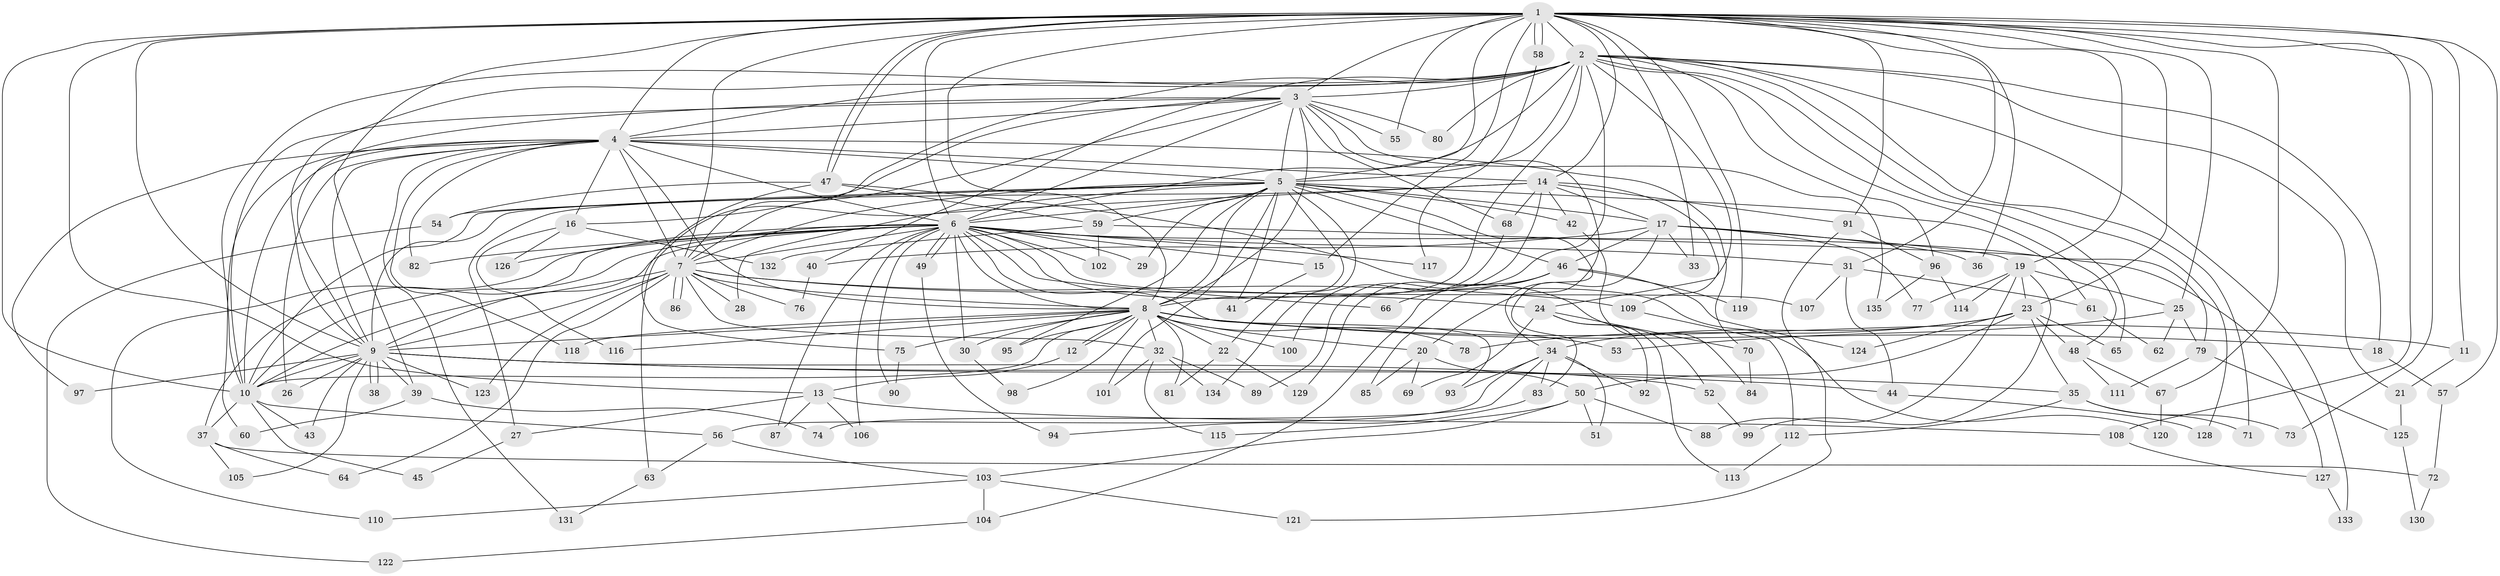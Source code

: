 // coarse degree distribution, {4: 0.09259259259259259, 23: 0.018518518518518517, 7: 0.07407407407407407, 20: 0.018518518518518517, 6: 0.07407407407407407, 2: 0.12962962962962962, 5: 0.14814814814814814, 3: 0.2222222222222222, 9: 0.037037037037037035, 24: 0.018518518518518517, 8: 0.018518518518518517, 14: 0.018518518518518517, 1: 0.037037037037037035, 18: 0.018518518518518517, 11: 0.018518518518518517, 16: 0.018518518518518517, 13: 0.037037037037037035}
// Generated by graph-tools (version 1.1) at 2025/36/03/04/25 23:36:27]
// undirected, 135 vertices, 295 edges
graph export_dot {
  node [color=gray90,style=filled];
  1;
  2;
  3;
  4;
  5;
  6;
  7;
  8;
  9;
  10;
  11;
  12;
  13;
  14;
  15;
  16;
  17;
  18;
  19;
  20;
  21;
  22;
  23;
  24;
  25;
  26;
  27;
  28;
  29;
  30;
  31;
  32;
  33;
  34;
  35;
  36;
  37;
  38;
  39;
  40;
  41;
  42;
  43;
  44;
  45;
  46;
  47;
  48;
  49;
  50;
  51;
  52;
  53;
  54;
  55;
  56;
  57;
  58;
  59;
  60;
  61;
  62;
  63;
  64;
  65;
  66;
  67;
  68;
  69;
  70;
  71;
  72;
  73;
  74;
  75;
  76;
  77;
  78;
  79;
  80;
  81;
  82;
  83;
  84;
  85;
  86;
  87;
  88;
  89;
  90;
  91;
  92;
  93;
  94;
  95;
  96;
  97;
  98;
  99;
  100;
  101;
  102;
  103;
  104;
  105;
  106;
  107;
  108;
  109;
  110;
  111;
  112;
  113;
  114;
  115;
  116;
  117;
  118;
  119;
  120;
  121;
  122;
  123;
  124;
  125;
  126;
  127;
  128;
  129;
  130;
  131;
  132;
  133;
  134;
  135;
  1 -- 2;
  1 -- 3;
  1 -- 4;
  1 -- 5;
  1 -- 6;
  1 -- 7;
  1 -- 8;
  1 -- 9;
  1 -- 10;
  1 -- 11;
  1 -- 13;
  1 -- 14;
  1 -- 15;
  1 -- 19;
  1 -- 23;
  1 -- 25;
  1 -- 31;
  1 -- 33;
  1 -- 36;
  1 -- 39;
  1 -- 47;
  1 -- 47;
  1 -- 55;
  1 -- 57;
  1 -- 58;
  1 -- 58;
  1 -- 67;
  1 -- 73;
  1 -- 91;
  1 -- 108;
  1 -- 119;
  2 -- 3;
  2 -- 4;
  2 -- 5;
  2 -- 6;
  2 -- 7;
  2 -- 8;
  2 -- 9;
  2 -- 10;
  2 -- 18;
  2 -- 21;
  2 -- 24;
  2 -- 40;
  2 -- 48;
  2 -- 65;
  2 -- 71;
  2 -- 80;
  2 -- 96;
  2 -- 128;
  2 -- 129;
  2 -- 133;
  3 -- 4;
  3 -- 5;
  3 -- 6;
  3 -- 7;
  3 -- 8;
  3 -- 9;
  3 -- 10;
  3 -- 16;
  3 -- 20;
  3 -- 55;
  3 -- 68;
  3 -- 80;
  3 -- 135;
  4 -- 5;
  4 -- 6;
  4 -- 7;
  4 -- 8;
  4 -- 9;
  4 -- 10;
  4 -- 14;
  4 -- 16;
  4 -- 26;
  4 -- 60;
  4 -- 70;
  4 -- 82;
  4 -- 97;
  4 -- 118;
  4 -- 131;
  5 -- 6;
  5 -- 7;
  5 -- 8;
  5 -- 9;
  5 -- 10;
  5 -- 17;
  5 -- 22;
  5 -- 28;
  5 -- 29;
  5 -- 34;
  5 -- 41;
  5 -- 42;
  5 -- 46;
  5 -- 54;
  5 -- 59;
  5 -- 61;
  5 -- 95;
  5 -- 101;
  5 -- 134;
  6 -- 7;
  6 -- 8;
  6 -- 9;
  6 -- 10;
  6 -- 15;
  6 -- 29;
  6 -- 30;
  6 -- 31;
  6 -- 37;
  6 -- 49;
  6 -- 49;
  6 -- 66;
  6 -- 82;
  6 -- 87;
  6 -- 90;
  6 -- 93;
  6 -- 102;
  6 -- 106;
  6 -- 107;
  6 -- 110;
  6 -- 117;
  6 -- 120;
  6 -- 126;
  6 -- 127;
  7 -- 8;
  7 -- 9;
  7 -- 10;
  7 -- 24;
  7 -- 28;
  7 -- 32;
  7 -- 64;
  7 -- 76;
  7 -- 86;
  7 -- 86;
  7 -- 109;
  7 -- 123;
  8 -- 9;
  8 -- 10;
  8 -- 11;
  8 -- 12;
  8 -- 12;
  8 -- 18;
  8 -- 20;
  8 -- 22;
  8 -- 30;
  8 -- 32;
  8 -- 53;
  8 -- 75;
  8 -- 78;
  8 -- 81;
  8 -- 95;
  8 -- 98;
  8 -- 100;
  8 -- 116;
  8 -- 118;
  9 -- 10;
  9 -- 26;
  9 -- 35;
  9 -- 38;
  9 -- 38;
  9 -- 39;
  9 -- 43;
  9 -- 44;
  9 -- 52;
  9 -- 97;
  9 -- 105;
  9 -- 123;
  10 -- 37;
  10 -- 43;
  10 -- 45;
  10 -- 56;
  11 -- 21;
  12 -- 13;
  13 -- 27;
  13 -- 87;
  13 -- 106;
  13 -- 108;
  14 -- 17;
  14 -- 27;
  14 -- 42;
  14 -- 63;
  14 -- 68;
  14 -- 89;
  14 -- 91;
  14 -- 109;
  15 -- 41;
  16 -- 116;
  16 -- 126;
  16 -- 132;
  17 -- 19;
  17 -- 33;
  17 -- 36;
  17 -- 40;
  17 -- 46;
  17 -- 77;
  17 -- 83;
  18 -- 57;
  19 -- 23;
  19 -- 25;
  19 -- 77;
  19 -- 88;
  19 -- 99;
  19 -- 114;
  20 -- 50;
  20 -- 69;
  20 -- 85;
  21 -- 125;
  22 -- 81;
  22 -- 129;
  23 -- 34;
  23 -- 35;
  23 -- 48;
  23 -- 50;
  23 -- 65;
  23 -- 78;
  23 -- 124;
  24 -- 69;
  24 -- 70;
  24 -- 92;
  24 -- 113;
  25 -- 53;
  25 -- 62;
  25 -- 79;
  27 -- 45;
  30 -- 98;
  31 -- 44;
  31 -- 61;
  31 -- 107;
  32 -- 89;
  32 -- 101;
  32 -- 115;
  32 -- 134;
  34 -- 51;
  34 -- 56;
  34 -- 74;
  34 -- 83;
  34 -- 92;
  34 -- 93;
  35 -- 71;
  35 -- 73;
  35 -- 112;
  37 -- 64;
  37 -- 72;
  37 -- 105;
  39 -- 60;
  39 -- 74;
  40 -- 76;
  42 -- 84;
  44 -- 128;
  46 -- 66;
  46 -- 85;
  46 -- 104;
  46 -- 119;
  46 -- 124;
  47 -- 52;
  47 -- 54;
  47 -- 59;
  47 -- 75;
  48 -- 67;
  48 -- 111;
  49 -- 94;
  50 -- 51;
  50 -- 88;
  50 -- 103;
  50 -- 115;
  52 -- 99;
  54 -- 122;
  56 -- 63;
  56 -- 103;
  57 -- 72;
  58 -- 117;
  59 -- 79;
  59 -- 102;
  59 -- 132;
  61 -- 62;
  63 -- 131;
  67 -- 120;
  68 -- 100;
  70 -- 84;
  72 -- 130;
  75 -- 90;
  79 -- 111;
  79 -- 125;
  83 -- 94;
  91 -- 96;
  91 -- 121;
  96 -- 114;
  96 -- 135;
  103 -- 104;
  103 -- 110;
  103 -- 121;
  104 -- 122;
  108 -- 127;
  109 -- 112;
  112 -- 113;
  125 -- 130;
  127 -- 133;
}
